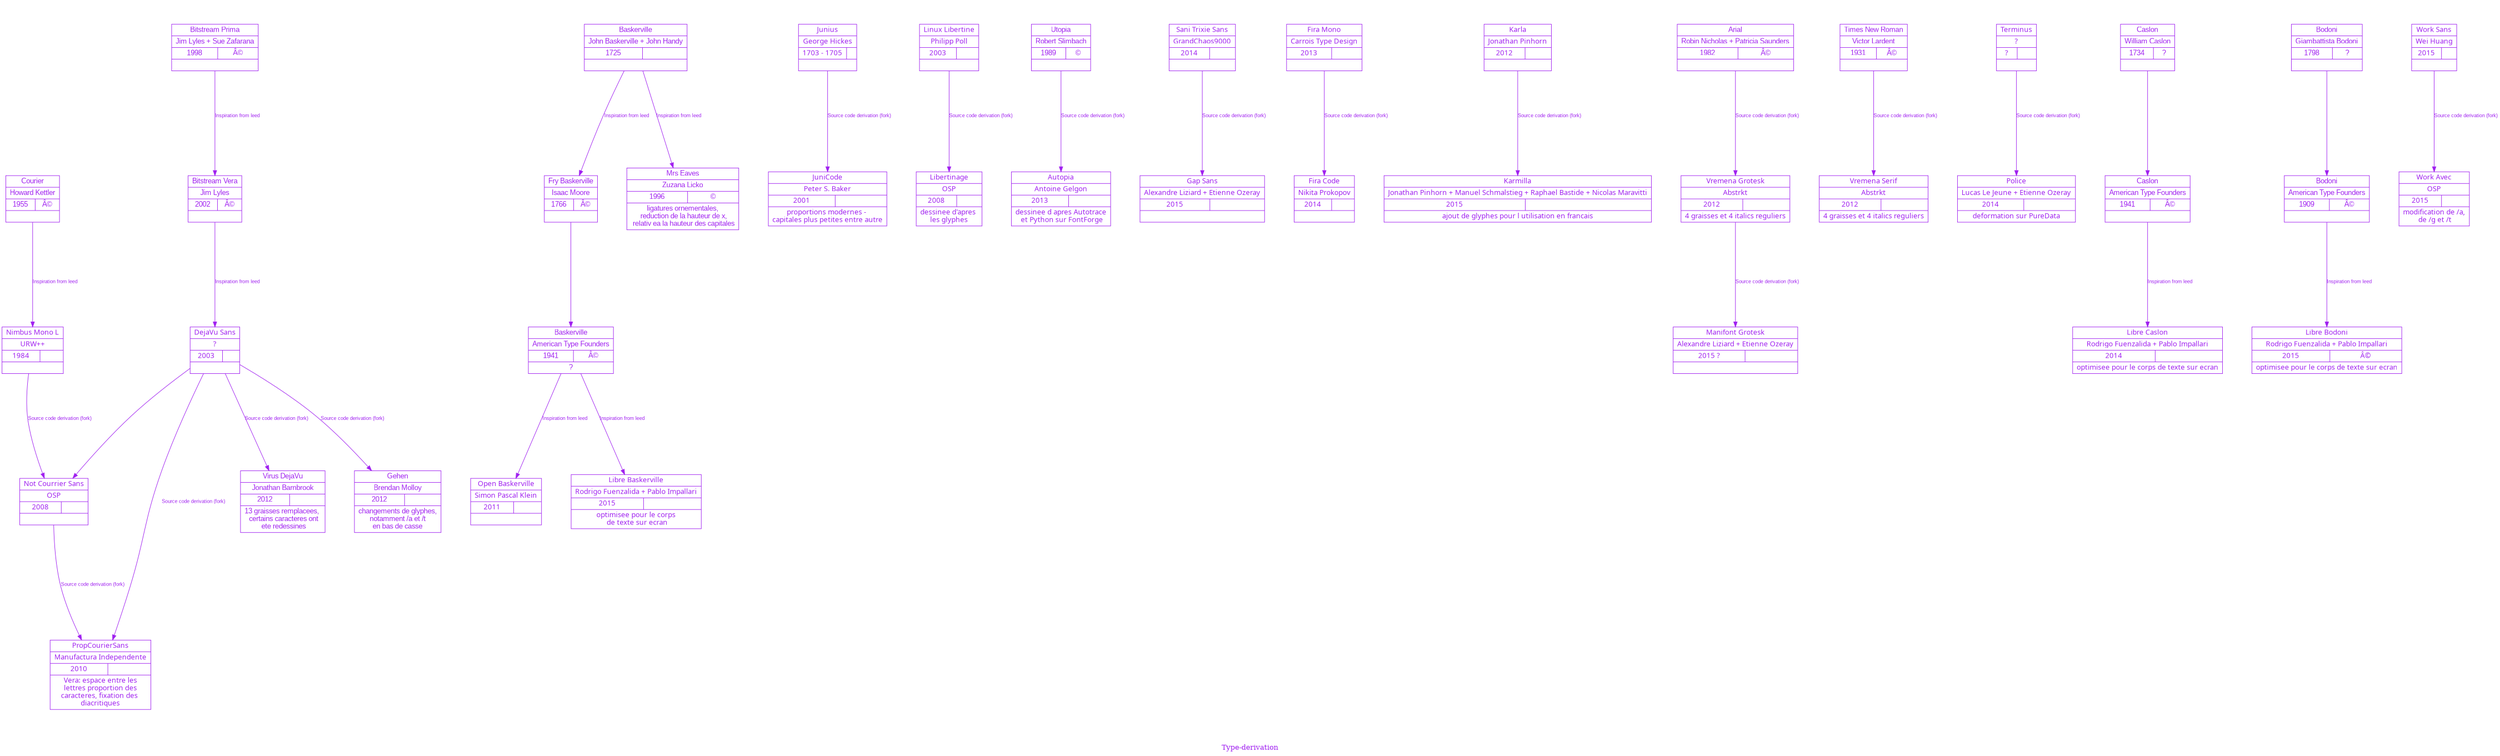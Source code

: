 digraph typederivation {
  graph [
    label = "Type-derivation",
    center = true,
    fontcolor = "purple",
    labeldistance ="140",
    size = "30, 70",
    ratio = 0.30,
    rank = "source",
    nodesep = 0.8
  ];
  edge [
    color = "purple",
    fontcolor = "purple"
    fontname = "liberation sans, sans-serif",
    fontsize = "10",
    labeldistance = "100",
    width = "10",
  ];
  node [
    shape = "record",
    fontname = "liberation sans, sans-serif",
    color = "purple",
    fontcolor = "purple",
  ];

  // Nodes

  struct1 [shape=record,label="{ Courier | Howard Kettler|{1955|\Â© }| }"];
  struct2 [
    shape=record,
    fontname = "nimbus_mono_lregular"
    label="{ Nimbus Mono L | URW++|{1984| }| }"];
  struct1 -> struct2 [ label = "Inspiration from leed" ];
  struct3 [
   shape=record,
   fontname = "notcouriersansregular"
   label="{ Not Courrier Sans | OSP|{2008| }| }"];
  struct2 -> struct3 [ label = "Source code derivation (fork)" ];
  struct4 [shape=record,label="{ Bitstream Prima | Jim Lyles + Sue Zafarana|{1998|\Â©}| }"];
  struct5 [shape=record,label="{ Bitstream Vera| Jim Lyles|{2002|\Â©}| }"];
  struct4 -> struct5 [ label = "Inspiration from leed" ];
  struct6 [
    shape=record,
    fontname = "dejavu_sansbook",
    label="{ DejaVu Sans| ?|{2003| }| }"
  ];
  struct5 -> struct6 [ label = "Inspiration from leed" ];
  struct6 -> struct3 ;
  struct6 -> struct7 [ label = "Source code derivation (fork)" ];
  struct7 [
    shape=record,
    fontname = "propcouriersansbold"
    label="{ PropCourierSans | Manufactura Independente|{2010| }| Vera: espace entre les\n lettres
  proportion des \ncaracteres, fixation des \ndiacritiques}"];
  struct8 [shape=record,label="{ Virus DejaVu | Jonathan Barnbrook|{2012| }|13 graisses remplacees, \n certains caracteres ont\n ete redessines}"];
  struct9 [shape=record,label="{ Gehen | Brendan Molloy|{2012| }|changements de glyphes,\n notamment /a et /t \nen bas de casse}"];
  struct6 -> struct8 [ label = "Source code derivation (fork)" ];
  struct6 -> struct9 [ label = "Source code derivation (fork)" ];
  struct3 -> struct7 [ label = "Source code derivation (fork)" ];
  struct10 [shape=record,label="{ Baskerville | John Baskerville + John Handy|{1725| }| }"];
  struct11 [shape=record,label="{ Fry Baskerville | Isaac Moore|{1766|\Â© }|}"];
  struct12 [shape=record,label="{ Baskerville | American Type Founders|{1941|\Â© }|?}"];
  struct10 -> struct11 [ label = "Inspiration from leed" ];
  struct11 -> struct12;
  struct13 [
    shape=record,
    fontname = "open_baskerville_0.0.75normal"
    label="{ Open Baskerville | Simon Pascal Klein|{2011| }|}"];
  struct12 -> struct13 [ label = "Inspiration from leed" ];
  struct14 [shape=record,label="{ Mrs Eaves | Zuzana Licko|{1996|\© }|ligatures ornementales,\n reduction de la hauteur de x,\n relativ ea la hauteur des capitales}"];
  struct15 [
    shape=record,
    fontname = "open_baskerville_0.0.75normal"
    label="{ Libre Baskerville | Rodrigo Fuenzalida + Pablo Impallari|{2015| }|optimisee pour le corps\n de texte sur ecran}"];
  struct10 -> struct14 [ label = "Inspiration from leed" ];
  struct12 -> struct15 [ label = "Inspiration from leed" ];
  struct16 [
    shape=record,
    fontname = "juniusregular"
    label="{ Junius | George Hickes|{1703 - 1705| }| }"];
  struct17 [
    shape=record,
    fontname = "junicoderegular"
    label="{ JuniCode | Peter S. Baker|{2001| }|proportions modernes - \ncapitales plus petites entre autre }"];
  struct16 -> struct17 [ label = "Source code derivation (fork)" ];
  struct18 [
    shape=record,
    fontname = "linux_libertineregular"
    label="{ Linux Libertine | Philipp Poll|{2003| }|}"];
  struct19 [
    shape=record,
    fontname = "libertinagefull"
    label="{ Libertinage | OSP|{2008| }|dessinee d'apres \nles glyphes}"];
  struct18 -> struct19 [ label = "Source code derivation (fork)" ];
  struct20 [shape=record,label="{ Utopia | Robert Slimbach|{1989|\© }|}"];
  struct21 [
    shape=record,
    fontname = "autopiaregular"
    label="{ Autopia | Antoine Gelgon|{2013| }|dessinee d apres Autotrace\n et Python sur FontForge}"];
  struct20 -> struct21 [ label = "Source code derivation (fork)" ];
  struct22 [
    shape=record,
    fontname = "sani_trixie_sansregular"
    label="{ Sani Trixie Sans | GrandChaos9000|{2014| }| }"];
  struct23 [
    shape=record,
    fontname = "gap_sansregular"
    label="{ Gap Sans | Alexandre Liziard + Etienne Ozeray|{2015| }|}"];
  struct22 -> struct23 [ label = "Source code derivation (fork)" ];
  struct24 [
    shape=record,
    fontname = "fira_monoregular"
    label="{ Fira Mono | Carrois Type Design|{2013| }|}"];
  struct25 [
    shape=record,
    fontname = "fira_coderegular"
    label="{ Fira Code | Nikita Prokopov|{2014| }|}"];
  struct24 -> struct25 [ label = "Source code derivation (fork)" ];
  struct26 [
    shape=record,
    fontname = "karlaregular"
    label="{ Karla | Jonathan Pinhorn|{2012| }|}"];
  struct27 [
    shape=record,
    fontname = "karmillaregular"
    label="{ Karmilla | Jonathan Pinhorn + Manuel Schmalstieg + Raphael Bastide + Nicolas Maravitti|{2015| }|ajout de glyphes pour l utilisation en francais}"];
  struct26 -> struct27 [ label = "Source code derivation (fork)" ];
  struct28 [shape=record,label="{ Arial | Robin Nicholas + Patricia Saunders|{1982|\Â© }|}"];
  struct29 [
    shape=record,
    fontname = "vremena_groteskregular"
    label="{ Vremena Grotesk | Abstrkt|{2012| }|4 graisses et 4 italics reguliers}"];
  struct28 -> struct29 [ label = "Source code derivation (fork)" ];
  struct30 [
    shape=record,
    fontname = "manifont_groteskbook"
    label="{ Manifont Grotesk | Alexandre Liziard + Etienne Ozeray|{2015 ?| }|}"];
  struct29 -> struct30 [ label = "Source code derivation (fork)" ];
  struct31 [shape=record,label="{ Times New Roman | Victor Lardent|{1931|\Â© }|}"];
  struct32 [
    shape=record,
    fontname = "vremenabook"
    label="{ Vremena Serif | Abstrkt|{2012| }|4 graisses et 4 italics reguliers}"];
  struct31 -> struct32 [ label = "Source code derivation (fork)" ];
  struct33 [
    shape=record,
    fontname = "terminus_ttfmedium"
    label="{ Terminus | ?|{?| }|}"];
  struct34 [
    shape=record,
    fontname = "niklapolicethin"
    label="{ Police | Lucas Le Jeune + Etienne Ozeray|{2014| }|deformation sur PureData}"];
  struct33 -> struct34 [ label = "Source code derivation (fork)" ];
  struct35 [shape=record,label="{ Caslon | William Caslon|{1734|? }|}"];
  struct36 [shape=record,label="{ Caslon |American Type Founders|{1941|\Â© }|}"];
  struct35 -> struct36;
  struct37 [
    shape=record,
    fontname = "libre_caslon_textregular"
    label="{ Libre Caslon | Rodrigo Fuenzalida + Pablo Impallari|{2014| }|optimisee pour le corps de texte sur ecran}"];
  struct36 -> struct37 [ label = "Inspiration from leed" ];
  struct38 [shape=record,label="{ Bodoni | Giambattista Bodoni|{1798|? }|}"];
  struct39 [shape=record,label="{ Bodoni | American Type Founders|{1909|\Â© }|}"];
  struct38 -> struct39;
  struct40 [
    shape=record,
    fontname = "libre_bodoniregular"
    label="{ Libre Bodoni |Rodrigo Fuenzalida + Pablo Impallari|{ 2015|\Â© }|optimisee pour le corps de texte sur ecran}"];
  struct39 -> struct40 [ label = "Inspiration from leed" ];
  struct41 [
    shape=record,
    fontname = "work_sansregular"
    label="{ Work Sans | Wei Huang|{2015| }|}"];
  struct42 [
    shape=record,
    fontname = "work_medormedium"
    label="{ Work Avec | OSP|{2015|}|modification de /a,\n de /g et /t }"];
  struct41 -> struct42 [ label = "Source code derivation (fork)" ];
}
